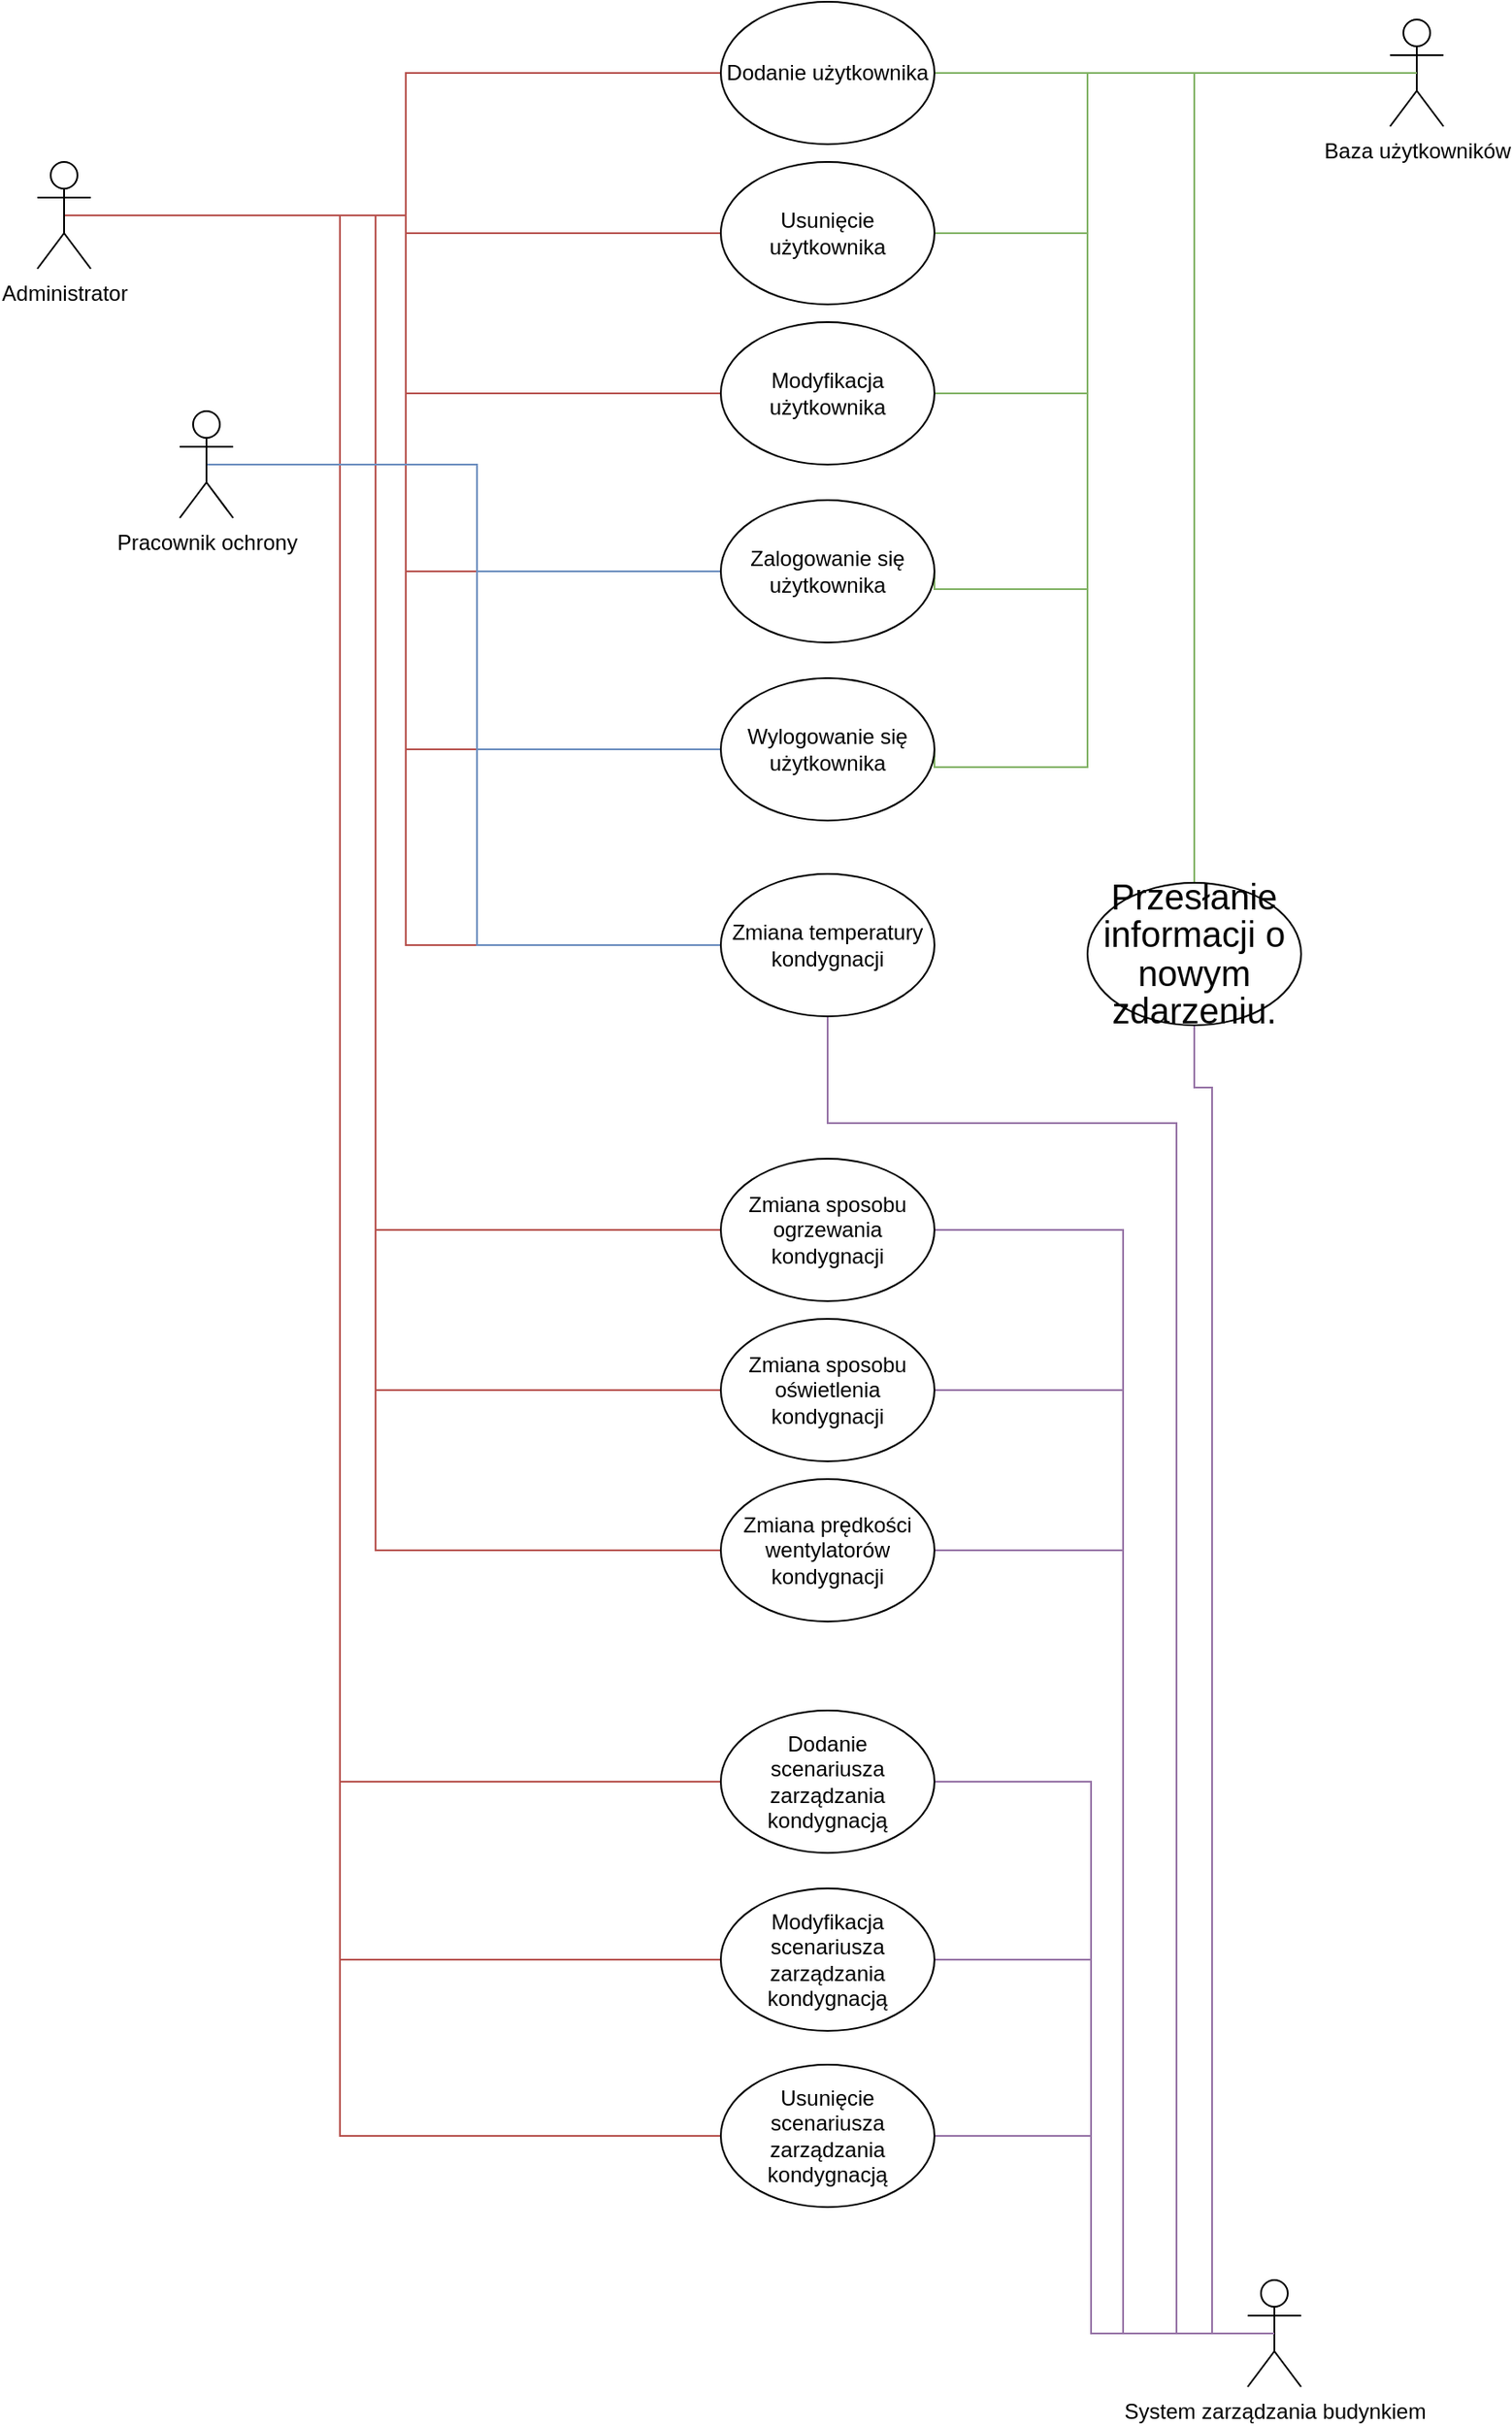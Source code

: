 <mxfile version="20.7.4" type="device"><diagram id="hf1n_xUPRSMYW9DFE1tx" name="Strona-1"><mxGraphModel dx="1863" dy="606" grid="1" gridSize="10" guides="1" tooltips="1" connect="1" arrows="1" fold="1" page="1" pageScale="1" pageWidth="827" pageHeight="1169" math="0" shadow="0"><root><mxCell id="0"/><mxCell id="1" parent="0"/><mxCell id="btxRTI9Qd4Sp1j3XxggI-1" style="edgeStyle=orthogonalEdgeStyle;rounded=0;orthogonalLoop=1;jettySize=auto;html=1;exitX=0.5;exitY=0.5;exitDx=0;exitDy=0;exitPerimeter=0;entryX=0;entryY=0.5;entryDx=0;entryDy=0;endArrow=none;endFill=0;fillColor=#f8cecc;strokeColor=#b85450;" parent="1" source="PBvSVMXTzgQgGwYAG4O6-1" target="PBvSVMXTzgQgGwYAG4O6-18" edge="1"><mxGeometry relative="1" as="geometry"/></mxCell><mxCell id="btxRTI9Qd4Sp1j3XxggI-2" style="edgeStyle=orthogonalEdgeStyle;rounded=0;orthogonalLoop=1;jettySize=auto;html=1;exitX=0.5;exitY=0.5;exitDx=0;exitDy=0;exitPerimeter=0;entryX=0;entryY=0.5;entryDx=0;entryDy=0;endArrow=none;endFill=0;fillColor=#f8cecc;strokeColor=#b85450;" parent="1" source="PBvSVMXTzgQgGwYAG4O6-1" target="PBvSVMXTzgQgGwYAG4O6-21" edge="1"><mxGeometry relative="1" as="geometry"/></mxCell><mxCell id="btxRTI9Qd4Sp1j3XxggI-3" style="edgeStyle=orthogonalEdgeStyle;rounded=0;orthogonalLoop=1;jettySize=auto;html=1;exitX=0.5;exitY=0.5;exitDx=0;exitDy=0;exitPerimeter=0;entryX=0;entryY=0.5;entryDx=0;entryDy=0;endArrow=none;endFill=0;fillColor=#f8cecc;strokeColor=#b85450;" parent="1" source="PBvSVMXTzgQgGwYAG4O6-1" target="PBvSVMXTzgQgGwYAG4O6-22" edge="1"><mxGeometry relative="1" as="geometry"/></mxCell><mxCell id="btxRTI9Qd4Sp1j3XxggI-4" style="edgeStyle=orthogonalEdgeStyle;rounded=0;orthogonalLoop=1;jettySize=auto;html=1;exitX=0.5;exitY=0.5;exitDx=0;exitDy=0;exitPerimeter=0;entryX=0;entryY=0.5;entryDx=0;entryDy=0;endArrow=none;endFill=0;fillColor=#f8cecc;strokeColor=#b85450;" parent="1" source="PBvSVMXTzgQgGwYAG4O6-1" target="PBvSVMXTzgQgGwYAG4O6-28" edge="1"><mxGeometry relative="1" as="geometry"/></mxCell><mxCell id="btxRTI9Qd4Sp1j3XxggI-5" style="edgeStyle=orthogonalEdgeStyle;rounded=0;orthogonalLoop=1;jettySize=auto;html=1;exitX=0.5;exitY=0.5;exitDx=0;exitDy=0;exitPerimeter=0;entryX=0;entryY=0.5;entryDx=0;entryDy=0;endArrow=none;endFill=0;fillColor=#f8cecc;strokeColor=#b85450;" parent="1" source="PBvSVMXTzgQgGwYAG4O6-1" target="PBvSVMXTzgQgGwYAG4O6-30" edge="1"><mxGeometry relative="1" as="geometry"/></mxCell><mxCell id="btxRTI9Qd4Sp1j3XxggI-18" style="edgeStyle=orthogonalEdgeStyle;rounded=0;orthogonalLoop=1;jettySize=auto;html=1;exitX=0.5;exitY=0.5;exitDx=0;exitDy=0;exitPerimeter=0;entryX=0;entryY=0.5;entryDx=0;entryDy=0;endArrow=none;endFill=0;fillColor=#f8cecc;strokeColor=#b85450;" parent="1" source="PBvSVMXTzgQgGwYAG4O6-1" target="btxRTI9Qd4Sp1j3XxggI-17" edge="1"><mxGeometry relative="1" as="geometry"/></mxCell><mxCell id="btxRTI9Qd4Sp1j3XxggI-30" style="edgeStyle=orthogonalEdgeStyle;rounded=0;orthogonalLoop=1;jettySize=auto;html=1;exitX=0.5;exitY=0.5;exitDx=0;exitDy=0;exitPerimeter=0;entryX=0;entryY=0.5;entryDx=0;entryDy=0;endArrow=none;endFill=0;fillColor=#f8cecc;strokeColor=#b85450;" parent="1" source="PBvSVMXTzgQgGwYAG4O6-1" target="btxRTI9Qd4Sp1j3XxggI-24" edge="1"><mxGeometry relative="1" as="geometry"><Array as="points"><mxPoint x="160" y="130"/><mxPoint x="160" y="700"/></Array></mxGeometry></mxCell><mxCell id="btxRTI9Qd4Sp1j3XxggI-31" style="edgeStyle=orthogonalEdgeStyle;rounded=0;orthogonalLoop=1;jettySize=auto;html=1;exitX=0.5;exitY=0.5;exitDx=0;exitDy=0;exitPerimeter=0;entryX=0;entryY=0.5;entryDx=0;entryDy=0;endArrow=none;endFill=0;fillColor=#f8cecc;strokeColor=#b85450;" parent="1" source="PBvSVMXTzgQgGwYAG4O6-1" target="btxRTI9Qd4Sp1j3XxggI-25" edge="1"><mxGeometry relative="1" as="geometry"><Array as="points"><mxPoint x="160" y="130"/><mxPoint x="160" y="790"/></Array></mxGeometry></mxCell><mxCell id="btxRTI9Qd4Sp1j3XxggI-32" style="edgeStyle=orthogonalEdgeStyle;rounded=0;orthogonalLoop=1;jettySize=auto;html=1;exitX=0.5;exitY=0.5;exitDx=0;exitDy=0;exitPerimeter=0;entryX=0;entryY=0.5;entryDx=0;entryDy=0;endArrow=none;endFill=0;fillColor=#f8cecc;strokeColor=#b85450;" parent="1" source="PBvSVMXTzgQgGwYAG4O6-1" target="btxRTI9Qd4Sp1j3XxggI-26" edge="1"><mxGeometry relative="1" as="geometry"><Array as="points"><mxPoint x="160" y="130"/><mxPoint x="160" y="880"/></Array></mxGeometry></mxCell><mxCell id="btxRTI9Qd4Sp1j3XxggI-34" style="edgeStyle=orthogonalEdgeStyle;rounded=0;orthogonalLoop=1;jettySize=auto;html=1;exitX=0.5;exitY=0.5;exitDx=0;exitDy=0;exitPerimeter=0;entryX=0;entryY=0.5;entryDx=0;entryDy=0;endArrow=none;endFill=0;fillColor=#f8cecc;strokeColor=#b85450;" parent="1" source="PBvSVMXTzgQgGwYAG4O6-1" target="btxRTI9Qd4Sp1j3XxggI-27" edge="1"><mxGeometry relative="1" as="geometry"><Array as="points"><mxPoint x="140" y="130"/><mxPoint x="140" y="1010"/></Array></mxGeometry></mxCell><mxCell id="btxRTI9Qd4Sp1j3XxggI-35" style="edgeStyle=orthogonalEdgeStyle;rounded=0;orthogonalLoop=1;jettySize=auto;html=1;exitX=0.5;exitY=0.5;exitDx=0;exitDy=0;exitPerimeter=0;entryX=0;entryY=0.5;entryDx=0;entryDy=0;endArrow=none;endFill=0;fillColor=#f8cecc;strokeColor=#b85450;" parent="1" source="PBvSVMXTzgQgGwYAG4O6-1" target="btxRTI9Qd4Sp1j3XxggI-28" edge="1"><mxGeometry relative="1" as="geometry"><Array as="points"><mxPoint x="140" y="130"/><mxPoint x="140" y="1110"/></Array></mxGeometry></mxCell><mxCell id="btxRTI9Qd4Sp1j3XxggI-36" style="edgeStyle=orthogonalEdgeStyle;rounded=0;orthogonalLoop=1;jettySize=auto;html=1;exitX=0.5;exitY=0.5;exitDx=0;exitDy=0;exitPerimeter=0;entryX=0;entryY=0.5;entryDx=0;entryDy=0;endArrow=none;endFill=0;fillColor=#f8cecc;strokeColor=#b85450;" parent="1" source="PBvSVMXTzgQgGwYAG4O6-1" target="btxRTI9Qd4Sp1j3XxggI-29" edge="1"><mxGeometry relative="1" as="geometry"><Array as="points"><mxPoint x="140" y="130"/><mxPoint x="140" y="1209"/></Array></mxGeometry></mxCell><mxCell id="PBvSVMXTzgQgGwYAG4O6-1" value="Administrator" style="shape=umlActor;verticalLabelPosition=bottom;verticalAlign=top;html=1;outlineConnect=0;" parent="1" vertex="1"><mxGeometry x="-30" y="100" width="30" height="60" as="geometry"/></mxCell><mxCell id="btxRTI9Qd4Sp1j3XxggI-8" style="edgeStyle=orthogonalEdgeStyle;rounded=0;orthogonalLoop=1;jettySize=auto;html=1;exitX=0.5;exitY=0.5;exitDx=0;exitDy=0;exitPerimeter=0;entryX=0;entryY=0.5;entryDx=0;entryDy=0;endArrow=none;endFill=0;fillColor=#dae8fc;strokeColor=#6c8ebf;" parent="1" source="PBvSVMXTzgQgGwYAG4O6-2" target="PBvSVMXTzgQgGwYAG4O6-30" edge="1"><mxGeometry relative="1" as="geometry"/></mxCell><mxCell id="btxRTI9Qd4Sp1j3XxggI-20" style="edgeStyle=orthogonalEdgeStyle;rounded=0;orthogonalLoop=1;jettySize=auto;html=1;exitX=0.5;exitY=0.5;exitDx=0;exitDy=0;exitPerimeter=0;entryX=0;entryY=0.5;entryDx=0;entryDy=0;endArrow=none;endFill=0;fillColor=#dae8fc;strokeColor=#6c8ebf;" parent="1" source="PBvSVMXTzgQgGwYAG4O6-2" target="btxRTI9Qd4Sp1j3XxggI-17" edge="1"><mxGeometry relative="1" as="geometry"/></mxCell><mxCell id="btxRTI9Qd4Sp1j3XxggI-22" style="edgeStyle=orthogonalEdgeStyle;rounded=0;orthogonalLoop=1;jettySize=auto;html=1;exitX=0.5;exitY=0.5;exitDx=0;exitDy=0;exitPerimeter=0;entryX=0;entryY=0.5;entryDx=0;entryDy=0;endArrow=none;endFill=0;fillColor=#dae8fc;strokeColor=#6c8ebf;" parent="1" source="PBvSVMXTzgQgGwYAG4O6-2" target="PBvSVMXTzgQgGwYAG4O6-28" edge="1"><mxGeometry relative="1" as="geometry"/></mxCell><mxCell id="PBvSVMXTzgQgGwYAG4O6-2" value="Pracownik ochrony" style="shape=umlActor;verticalLabelPosition=bottom;verticalAlign=top;html=1;outlineConnect=0;" parent="1" vertex="1"><mxGeometry x="50" y="240" width="30" height="60" as="geometry"/></mxCell><mxCell id="PBvSVMXTzgQgGwYAG4O6-3" value="Baza użytkowników" style="shape=umlActor;verticalLabelPosition=bottom;verticalAlign=top;html=1;outlineConnect=0;" parent="1" vertex="1"><mxGeometry x="730" y="20" width="30" height="60" as="geometry"/></mxCell><mxCell id="btxRTI9Qd4Sp1j3XxggI-41" style="edgeStyle=orthogonalEdgeStyle;rounded=0;orthogonalLoop=1;jettySize=auto;html=1;exitX=0.5;exitY=0.5;exitDx=0;exitDy=0;exitPerimeter=0;entryX=1;entryY=0.5;entryDx=0;entryDy=0;endArrow=none;endFill=0;fillColor=#e1d5e7;strokeColor=#9673a6;" parent="1" source="PBvSVMXTzgQgGwYAG4O6-4" target="btxRTI9Qd4Sp1j3XxggI-26" edge="1"><mxGeometry relative="1" as="geometry"><Array as="points"><mxPoint x="580" y="1320"/><mxPoint x="580" y="880"/></Array></mxGeometry></mxCell><mxCell id="btxRTI9Qd4Sp1j3XxggI-43" style="edgeStyle=orthogonalEdgeStyle;rounded=0;orthogonalLoop=1;jettySize=auto;html=1;exitX=0.5;exitY=0.5;exitDx=0;exitDy=0;exitPerimeter=0;entryX=1;entryY=0.5;entryDx=0;entryDy=0;endArrow=none;endFill=0;fillColor=#e1d5e7;strokeColor=#9673a6;" parent="1" source="PBvSVMXTzgQgGwYAG4O6-4" target="btxRTI9Qd4Sp1j3XxggI-27" edge="1"><mxGeometry relative="1" as="geometry"/></mxCell><mxCell id="btxRTI9Qd4Sp1j3XxggI-45" style="edgeStyle=orthogonalEdgeStyle;rounded=0;orthogonalLoop=1;jettySize=auto;html=1;exitX=0.5;exitY=0.5;exitDx=0;exitDy=0;exitPerimeter=0;entryX=1;entryY=0.5;entryDx=0;entryDy=0;endArrow=none;endFill=0;fillColor=#e1d5e7;strokeColor=#9673a6;" parent="1" source="PBvSVMXTzgQgGwYAG4O6-4" target="btxRTI9Qd4Sp1j3XxggI-28" edge="1"><mxGeometry relative="1" as="geometry"/></mxCell><mxCell id="btxRTI9Qd4Sp1j3XxggI-46" style="edgeStyle=orthogonalEdgeStyle;rounded=0;orthogonalLoop=1;jettySize=auto;html=1;exitX=0.5;exitY=0.5;exitDx=0;exitDy=0;exitPerimeter=0;entryX=1;entryY=0.5;entryDx=0;entryDy=0;endArrow=none;endFill=0;fillColor=#e1d5e7;strokeColor=#9673a6;" parent="1" source="PBvSVMXTzgQgGwYAG4O6-4" target="btxRTI9Qd4Sp1j3XxggI-29" edge="1"><mxGeometry relative="1" as="geometry"/></mxCell><mxCell id="PBvSVMXTzgQgGwYAG4O6-4" value="System zarządzania budynkiem" style="shape=umlActor;verticalLabelPosition=bottom;verticalAlign=top;html=1;outlineConnect=0;" parent="1" vertex="1"><mxGeometry x="650" y="1290" width="30" height="60" as="geometry"/></mxCell><mxCell id="PBvSVMXTzgQgGwYAG4O6-20" style="edgeStyle=orthogonalEdgeStyle;rounded=0;orthogonalLoop=1;jettySize=auto;html=1;exitX=1;exitY=0.5;exitDx=0;exitDy=0;entryX=0.5;entryY=0.5;entryDx=0;entryDy=0;entryPerimeter=0;endArrow=none;endFill=0;fillColor=#d5e8d4;strokeColor=#82b366;" parent="1" source="PBvSVMXTzgQgGwYAG4O6-18" target="PBvSVMXTzgQgGwYAG4O6-3" edge="1"><mxGeometry relative="1" as="geometry"/></mxCell><mxCell id="PBvSVMXTzgQgGwYAG4O6-18" value="Dodanie użytkownika" style="ellipse;whiteSpace=wrap;html=1;" parent="1" vertex="1"><mxGeometry x="354" y="10" width="120" height="80" as="geometry"/></mxCell><mxCell id="PBvSVMXTzgQgGwYAG4O6-25" style="edgeStyle=orthogonalEdgeStyle;rounded=0;orthogonalLoop=1;jettySize=auto;html=1;exitX=1;exitY=0.5;exitDx=0;exitDy=0;entryX=0.5;entryY=0.5;entryDx=0;entryDy=0;entryPerimeter=0;endArrow=none;endFill=0;fillColor=#d5e8d4;strokeColor=#82b366;" parent="1" source="PBvSVMXTzgQgGwYAG4O6-21" target="PBvSVMXTzgQgGwYAG4O6-3" edge="1"><mxGeometry relative="1" as="geometry"><Array as="points"><mxPoint x="560" y="140"/><mxPoint x="560" y="50"/></Array></mxGeometry></mxCell><mxCell id="PBvSVMXTzgQgGwYAG4O6-21" value="Usunięcie użytkownika" style="ellipse;whiteSpace=wrap;html=1;" parent="1" vertex="1"><mxGeometry x="354" y="100" width="120" height="80" as="geometry"/></mxCell><mxCell id="PBvSVMXTzgQgGwYAG4O6-27" style="edgeStyle=orthogonalEdgeStyle;rounded=0;orthogonalLoop=1;jettySize=auto;html=1;exitX=1;exitY=0.5;exitDx=0;exitDy=0;entryX=0.5;entryY=0.5;entryDx=0;entryDy=0;entryPerimeter=0;endArrow=none;endFill=0;fillColor=#d5e8d4;strokeColor=#82b366;" parent="1" source="PBvSVMXTzgQgGwYAG4O6-22" target="PBvSVMXTzgQgGwYAG4O6-3" edge="1"><mxGeometry relative="1" as="geometry"><Array as="points"><mxPoint x="560" y="230"/><mxPoint x="560" y="50"/></Array></mxGeometry></mxCell><mxCell id="PBvSVMXTzgQgGwYAG4O6-22" value="Modyfikacja użytkownika" style="ellipse;whiteSpace=wrap;html=1;" parent="1" vertex="1"><mxGeometry x="354" y="190" width="120" height="80" as="geometry"/></mxCell><mxCell id="PBvSVMXTzgQgGwYAG4O6-37" style="edgeStyle=orthogonalEdgeStyle;rounded=0;orthogonalLoop=1;jettySize=auto;html=1;exitX=1;exitY=0.5;exitDx=0;exitDy=0;entryX=0.5;entryY=0.5;entryDx=0;entryDy=0;entryPerimeter=0;endArrow=none;endFill=0;fillColor=#d5e8d4;strokeColor=#82b366;" parent="1" source="PBvSVMXTzgQgGwYAG4O6-28" target="PBvSVMXTzgQgGwYAG4O6-3" edge="1"><mxGeometry relative="1" as="geometry"><Array as="points"><mxPoint x="560" y="340"/><mxPoint x="560" y="50"/></Array></mxGeometry></mxCell><mxCell id="PBvSVMXTzgQgGwYAG4O6-28" value="Zalogowanie się użytkownika" style="ellipse;whiteSpace=wrap;html=1;" parent="1" vertex="1"><mxGeometry x="354" y="290" width="120" height="80" as="geometry"/></mxCell><mxCell id="PBvSVMXTzgQgGwYAG4O6-39" style="edgeStyle=orthogonalEdgeStyle;rounded=0;orthogonalLoop=1;jettySize=auto;html=1;exitX=1;exitY=0.5;exitDx=0;exitDy=0;entryX=0.5;entryY=0.5;entryDx=0;entryDy=0;entryPerimeter=0;endArrow=none;endFill=0;fillColor=#d5e8d4;strokeColor=#82b366;" parent="1" source="PBvSVMXTzgQgGwYAG4O6-30" target="PBvSVMXTzgQgGwYAG4O6-3" edge="1"><mxGeometry relative="1" as="geometry"><Array as="points"><mxPoint x="560" y="440"/><mxPoint x="560" y="50"/></Array></mxGeometry></mxCell><mxCell id="PBvSVMXTzgQgGwYAG4O6-30" value="Wylogowanie się &lt;br&gt;użytkownika" style="ellipse;whiteSpace=wrap;html=1;" parent="1" vertex="1"><mxGeometry x="354" y="390" width="120" height="80" as="geometry"/></mxCell><mxCell id="PBvSVMXTzgQgGwYAG4O6-45" style="edgeStyle=orthogonalEdgeStyle;rounded=0;orthogonalLoop=1;jettySize=auto;html=1;exitX=0.5;exitY=0;exitDx=0;exitDy=0;entryX=0.5;entryY=0.5;entryDx=0;entryDy=0;entryPerimeter=0;endArrow=none;endFill=0;fillColor=#d5e8d4;strokeColor=#82b366;" parent="1" source="PBvSVMXTzgQgGwYAG4O6-44" target="PBvSVMXTzgQgGwYAG4O6-3" edge="1"><mxGeometry relative="1" as="geometry"><Array as="points"><mxPoint x="620" y="50"/></Array></mxGeometry></mxCell><mxCell id="btxRTI9Qd4Sp1j3XxggI-9" style="edgeStyle=orthogonalEdgeStyle;rounded=0;orthogonalLoop=1;jettySize=auto;html=1;exitX=0.5;exitY=1;exitDx=0;exitDy=0;entryX=0.5;entryY=0.5;entryDx=0;entryDy=0;entryPerimeter=0;endArrow=none;endFill=0;fillColor=#e1d5e7;strokeColor=#9673a6;" parent="1" source="PBvSVMXTzgQgGwYAG4O6-44" target="PBvSVMXTzgQgGwYAG4O6-4" edge="1"><mxGeometry relative="1" as="geometry"><Array as="points"><mxPoint x="620" y="620"/><mxPoint x="630" y="620"/><mxPoint x="630" y="1320"/></Array></mxGeometry></mxCell><mxCell id="PBvSVMXTzgQgGwYAG4O6-44" value="&lt;span style=&quot;font-size:15.0pt;line-height:107%;&lt;br/&gt;font-family:&amp;quot;Aptos&amp;quot;,sans-serif;mso-ascii-theme-font:minor-latin;mso-fareast-font-family:&lt;br/&gt;Aptos;mso-fareast-theme-font:minor-latin;mso-hansi-theme-font:minor-latin;&lt;br/&gt;mso-bidi-font-family:&amp;quot;Times New Roman&amp;quot;;mso-bidi-theme-font:minor-bidi;&lt;br/&gt;mso-ansi-language:PL;mso-fareast-language:EN-US;mso-bidi-language:AR-SA&quot;&gt;Przesłanie&lt;br/&gt;informacji o nowym zdarzeniu.&lt;/span&gt;" style="ellipse;whiteSpace=wrap;html=1;" parent="1" vertex="1"><mxGeometry x="560" y="505" width="120" height="80" as="geometry"/></mxCell><mxCell id="btxRTI9Qd4Sp1j3XxggI-23" style="edgeStyle=orthogonalEdgeStyle;rounded=0;orthogonalLoop=1;jettySize=auto;html=1;exitX=0.5;exitY=1;exitDx=0;exitDy=0;entryX=0.5;entryY=0.5;entryDx=0;entryDy=0;entryPerimeter=0;endArrow=none;endFill=0;fillColor=#e1d5e7;strokeColor=#9673a6;" parent="1" source="btxRTI9Qd4Sp1j3XxggI-17" target="PBvSVMXTzgQgGwYAG4O6-4" edge="1"><mxGeometry relative="1" as="geometry"><Array as="points"><mxPoint x="414" y="640"/><mxPoint x="610" y="640"/><mxPoint x="610" y="1320"/></Array></mxGeometry></mxCell><mxCell id="btxRTI9Qd4Sp1j3XxggI-17" value="Zmiana temperatury kondygnacji" style="ellipse;whiteSpace=wrap;html=1;" parent="1" vertex="1"><mxGeometry x="354" y="500" width="120" height="80" as="geometry"/></mxCell><mxCell id="btxRTI9Qd4Sp1j3XxggI-37" style="edgeStyle=orthogonalEdgeStyle;rounded=0;orthogonalLoop=1;jettySize=auto;html=1;exitX=1;exitY=0.5;exitDx=0;exitDy=0;entryX=0.5;entryY=0.5;entryDx=0;entryDy=0;entryPerimeter=0;endArrow=none;endFill=0;fillColor=#e1d5e7;strokeColor=#9673a6;" parent="1" source="btxRTI9Qd4Sp1j3XxggI-24" target="PBvSVMXTzgQgGwYAG4O6-4" edge="1"><mxGeometry relative="1" as="geometry"><Array as="points"><mxPoint x="580" y="700"/><mxPoint x="580" y="1320"/></Array></mxGeometry></mxCell><mxCell id="btxRTI9Qd4Sp1j3XxggI-24" value="Zmiana sposobu ogrzewania kondygnacji" style="ellipse;whiteSpace=wrap;html=1;" parent="1" vertex="1"><mxGeometry x="354" y="660" width="120" height="80" as="geometry"/></mxCell><mxCell id="btxRTI9Qd4Sp1j3XxggI-39" style="edgeStyle=orthogonalEdgeStyle;rounded=0;orthogonalLoop=1;jettySize=auto;html=1;exitX=1;exitY=0.5;exitDx=0;exitDy=0;entryX=0.5;entryY=0.5;entryDx=0;entryDy=0;entryPerimeter=0;endArrow=none;endFill=0;fillColor=#e1d5e7;strokeColor=#9673a6;" parent="1" source="btxRTI9Qd4Sp1j3XxggI-25" target="PBvSVMXTzgQgGwYAG4O6-4" edge="1"><mxGeometry relative="1" as="geometry"><Array as="points"><mxPoint x="580" y="790"/><mxPoint x="580" y="1320"/></Array></mxGeometry></mxCell><mxCell id="btxRTI9Qd4Sp1j3XxggI-25" value="Zmiana sposobu oświetlenia kondygnacji" style="ellipse;whiteSpace=wrap;html=1;" parent="1" vertex="1"><mxGeometry x="354" y="750" width="120" height="80" as="geometry"/></mxCell><mxCell id="btxRTI9Qd4Sp1j3XxggI-26" value="Zmiana prędkości wentylatorów kondygnacji" style="ellipse;whiteSpace=wrap;html=1;" parent="1" vertex="1"><mxGeometry x="354" y="840" width="120" height="80" as="geometry"/></mxCell><mxCell id="btxRTI9Qd4Sp1j3XxggI-27" value="Dodanie &lt;br&gt;scenariusza zarządzania kondygnacją" style="ellipse;whiteSpace=wrap;html=1;" parent="1" vertex="1"><mxGeometry x="354" y="970" width="120" height="80" as="geometry"/></mxCell><mxCell id="btxRTI9Qd4Sp1j3XxggI-28" value="Modyfikacja scenariusza zarządzania kondygnacją" style="ellipse;whiteSpace=wrap;html=1;" parent="1" vertex="1"><mxGeometry x="354" y="1070" width="120" height="80" as="geometry"/></mxCell><mxCell id="btxRTI9Qd4Sp1j3XxggI-29" value="Usunięcie scenariusza zarządzania kondygnacją" style="ellipse;whiteSpace=wrap;html=1;" parent="1" vertex="1"><mxGeometry x="354" y="1169" width="120" height="80" as="geometry"/></mxCell></root></mxGraphModel></diagram></mxfile>